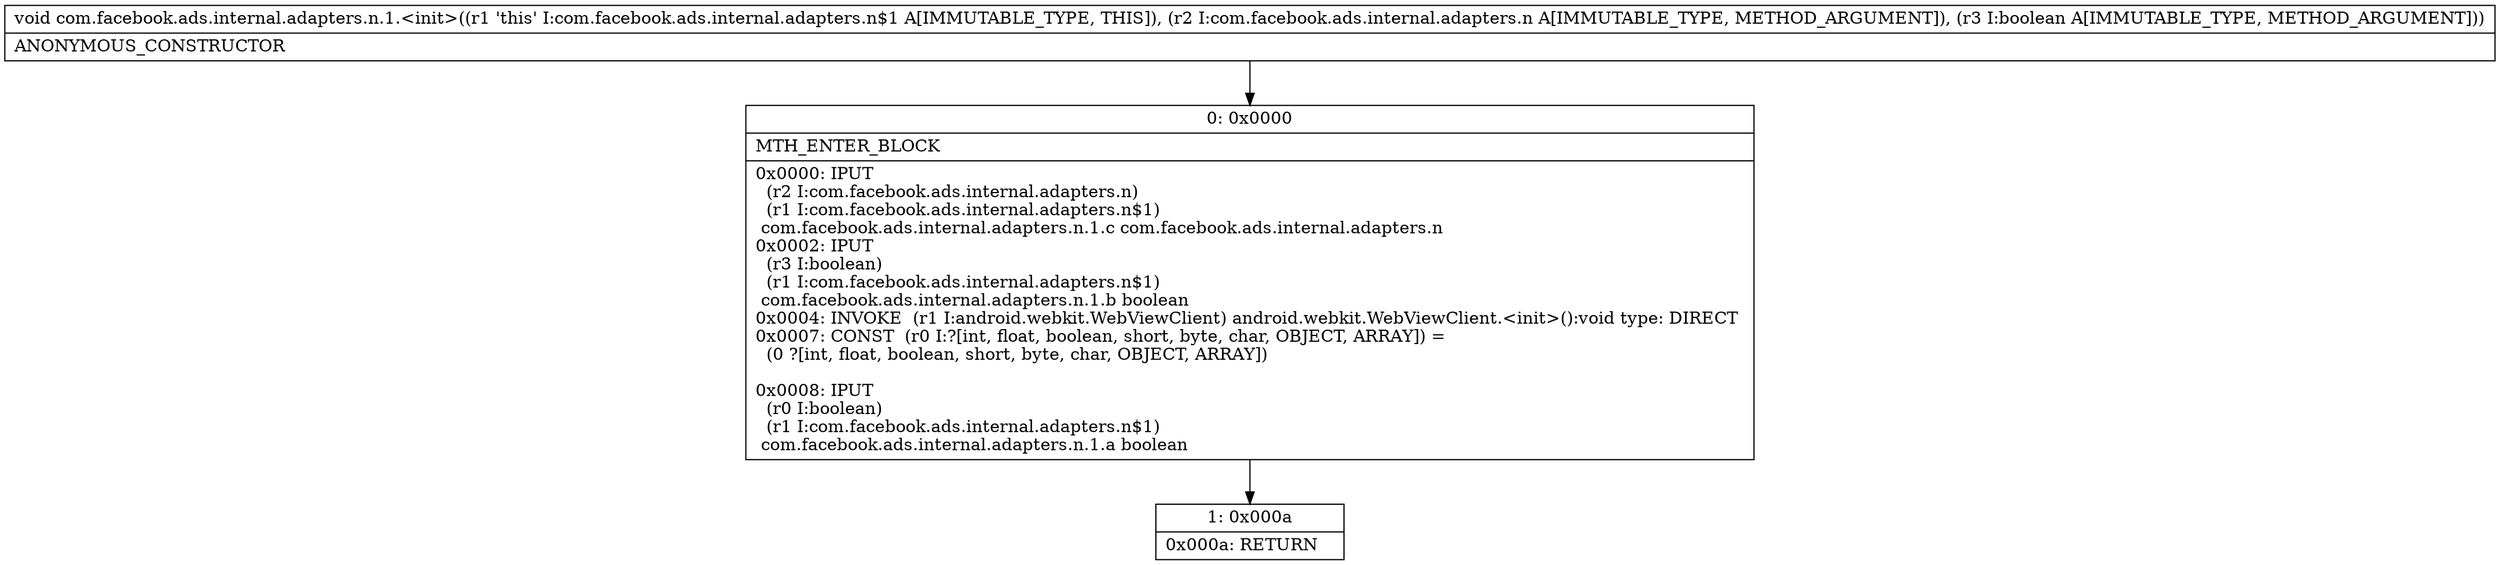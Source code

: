 digraph "CFG forcom.facebook.ads.internal.adapters.n.1.\<init\>(Lcom\/facebook\/ads\/internal\/adapters\/n;Z)V" {
Node_0 [shape=record,label="{0\:\ 0x0000|MTH_ENTER_BLOCK\l|0x0000: IPUT  \l  (r2 I:com.facebook.ads.internal.adapters.n)\l  (r1 I:com.facebook.ads.internal.adapters.n$1)\l com.facebook.ads.internal.adapters.n.1.c com.facebook.ads.internal.adapters.n \l0x0002: IPUT  \l  (r3 I:boolean)\l  (r1 I:com.facebook.ads.internal.adapters.n$1)\l com.facebook.ads.internal.adapters.n.1.b boolean \l0x0004: INVOKE  (r1 I:android.webkit.WebViewClient) android.webkit.WebViewClient.\<init\>():void type: DIRECT \l0x0007: CONST  (r0 I:?[int, float, boolean, short, byte, char, OBJECT, ARRAY]) = \l  (0 ?[int, float, boolean, short, byte, char, OBJECT, ARRAY])\l \l0x0008: IPUT  \l  (r0 I:boolean)\l  (r1 I:com.facebook.ads.internal.adapters.n$1)\l com.facebook.ads.internal.adapters.n.1.a boolean \l}"];
Node_1 [shape=record,label="{1\:\ 0x000a|0x000a: RETURN   \l}"];
MethodNode[shape=record,label="{void com.facebook.ads.internal.adapters.n.1.\<init\>((r1 'this' I:com.facebook.ads.internal.adapters.n$1 A[IMMUTABLE_TYPE, THIS]), (r2 I:com.facebook.ads.internal.adapters.n A[IMMUTABLE_TYPE, METHOD_ARGUMENT]), (r3 I:boolean A[IMMUTABLE_TYPE, METHOD_ARGUMENT]))  | ANONYMOUS_CONSTRUCTOR\l}"];
MethodNode -> Node_0;
Node_0 -> Node_1;
}

